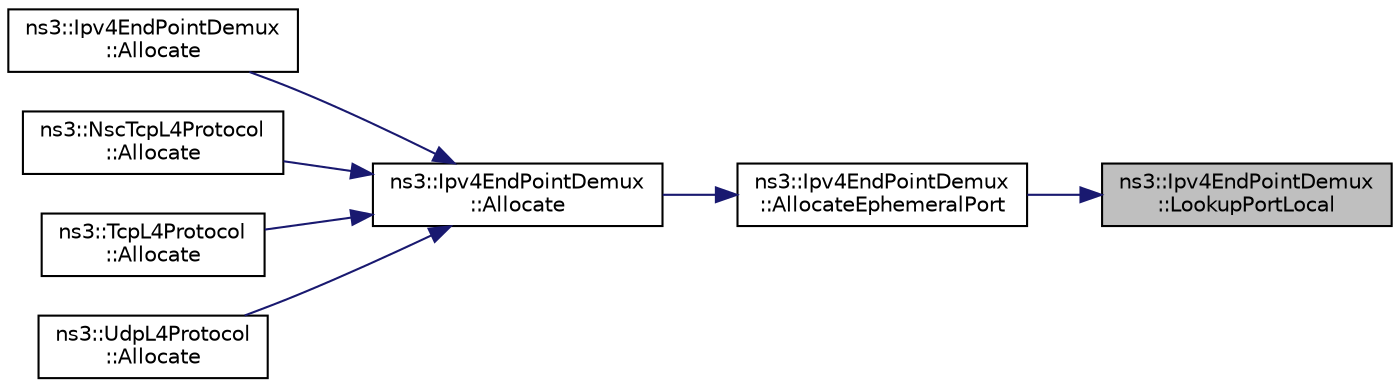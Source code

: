 digraph "ns3::Ipv4EndPointDemux::LookupPortLocal"
{
 // LATEX_PDF_SIZE
  edge [fontname="Helvetica",fontsize="10",labelfontname="Helvetica",labelfontsize="10"];
  node [fontname="Helvetica",fontsize="10",shape=record];
  rankdir="RL";
  Node1 [label="ns3::Ipv4EndPointDemux\l::LookupPortLocal",height=0.2,width=0.4,color="black", fillcolor="grey75", style="filled", fontcolor="black",tooltip="Lookup for port local."];
  Node1 -> Node2 [dir="back",color="midnightblue",fontsize="10",style="solid",fontname="Helvetica"];
  Node2 [label="ns3::Ipv4EndPointDemux\l::AllocateEphemeralPort",height=0.2,width=0.4,color="black", fillcolor="white", style="filled",URL="$classns3_1_1_ipv4_end_point_demux.html#a5ae0acd03c077458051f13118e0dcae6",tooltip="Allocate an ephemeral port."];
  Node2 -> Node3 [dir="back",color="midnightblue",fontsize="10",style="solid",fontname="Helvetica"];
  Node3 [label="ns3::Ipv4EndPointDemux\l::Allocate",height=0.2,width=0.4,color="black", fillcolor="white", style="filled",URL="$classns3_1_1_ipv4_end_point_demux.html#a95eef225abf664ea72523730e00e621e",tooltip="Allocate a Ipv4EndPoint."];
  Node3 -> Node4 [dir="back",color="midnightblue",fontsize="10",style="solid",fontname="Helvetica"];
  Node4 [label="ns3::Ipv4EndPointDemux\l::Allocate",height=0.2,width=0.4,color="black", fillcolor="white", style="filled",URL="$classns3_1_1_ipv4_end_point_demux.html#af213f7e1394133a446419194fed4f803",tooltip="Allocate a Ipv4EndPoint."];
  Node3 -> Node5 [dir="back",color="midnightblue",fontsize="10",style="solid",fontname="Helvetica"];
  Node5 [label="ns3::NscTcpL4Protocol\l::Allocate",height=0.2,width=0.4,color="black", fillcolor="white", style="filled",URL="$classns3_1_1_nsc_tcp_l4_protocol.html#a86602a6c4ad2bf0c6fe70ca5e709cc6a",tooltip="Allocate an IPv4 Endpoint."];
  Node3 -> Node6 [dir="back",color="midnightblue",fontsize="10",style="solid",fontname="Helvetica"];
  Node6 [label="ns3::TcpL4Protocol\l::Allocate",height=0.2,width=0.4,color="black", fillcolor="white", style="filled",URL="$classns3_1_1_tcp_l4_protocol.html#a9e0180270b7b8106263b1b3660e71094",tooltip="Allocate an IPv4 Endpoint."];
  Node3 -> Node7 [dir="back",color="midnightblue",fontsize="10",style="solid",fontname="Helvetica"];
  Node7 [label="ns3::UdpL4Protocol\l::Allocate",height=0.2,width=0.4,color="black", fillcolor="white", style="filled",URL="$classns3_1_1_udp_l4_protocol.html#a6d5d490b0841eaf685ddebcbe34ecb4b",tooltip="Allocate an IPv4 Endpoint."];
}
